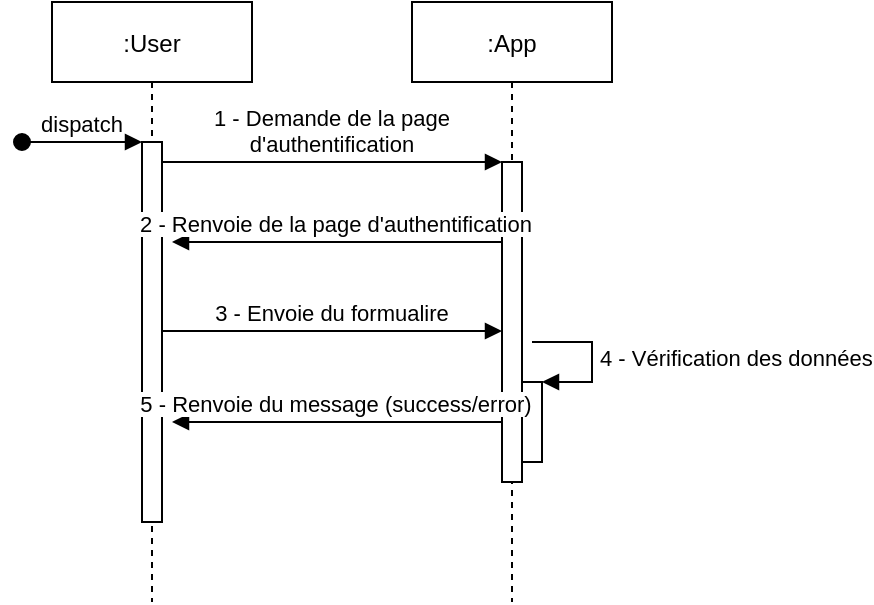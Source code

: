 <mxfile version="20.8.16" type="device"><diagram id="kgpKYQtTHZ0yAKxKKP6v" name="Page-1"><mxGraphModel dx="1482" dy="878" grid="1" gridSize="10" guides="1" tooltips="1" connect="1" arrows="1" fold="1" page="1" pageScale="1" pageWidth="850" pageHeight="1100" math="0" shadow="0"><root><mxCell id="0"/><mxCell id="1" parent="0"/><mxCell id="3nuBFxr9cyL0pnOWT2aG-1" value=":User" style="shape=umlLifeline;perimeter=lifelinePerimeter;container=1;collapsible=0;recursiveResize=0;rounded=0;shadow=0;strokeWidth=1;" parent="1" vertex="1"><mxGeometry x="120" y="80" width="100" height="300" as="geometry"/></mxCell><mxCell id="3nuBFxr9cyL0pnOWT2aG-2" value="" style="points=[];perimeter=orthogonalPerimeter;rounded=0;shadow=0;strokeWidth=1;" parent="3nuBFxr9cyL0pnOWT2aG-1" vertex="1"><mxGeometry x="45" y="70" width="10" height="190" as="geometry"/></mxCell><mxCell id="3nuBFxr9cyL0pnOWT2aG-3" value="dispatch" style="verticalAlign=bottom;startArrow=oval;endArrow=block;startSize=8;shadow=0;strokeWidth=1;" parent="3nuBFxr9cyL0pnOWT2aG-1" target="3nuBFxr9cyL0pnOWT2aG-2" edge="1"><mxGeometry relative="1" as="geometry"><mxPoint x="-15" y="70" as="sourcePoint"/></mxGeometry></mxCell><mxCell id="Sx75zGNoACXPKOo4mID2-2" value="3 - Envoie du formualire" style="verticalAlign=bottom;endArrow=block;entryX=0;entryY=0;shadow=0;strokeWidth=1;" edge="1" parent="3nuBFxr9cyL0pnOWT2aG-1"><mxGeometry relative="1" as="geometry"><mxPoint x="55" y="164.5" as="sourcePoint"/><mxPoint x="225" y="164.5" as="targetPoint"/></mxGeometry></mxCell><mxCell id="3nuBFxr9cyL0pnOWT2aG-5" value=":App" style="shape=umlLifeline;perimeter=lifelinePerimeter;container=1;collapsible=0;recursiveResize=0;rounded=0;shadow=0;strokeWidth=1;" parent="1" vertex="1"><mxGeometry x="300" y="80" width="100" height="300" as="geometry"/></mxCell><mxCell id="3nuBFxr9cyL0pnOWT2aG-6" value="" style="points=[];perimeter=orthogonalPerimeter;rounded=0;shadow=0;strokeWidth=1;" parent="3nuBFxr9cyL0pnOWT2aG-5" vertex="1"><mxGeometry x="45" y="80" width="10" height="160" as="geometry"/></mxCell><mxCell id="Sx75zGNoACXPKOo4mID2-3" value="" style="html=1;points=[];perimeter=orthogonalPerimeter;" vertex="1" parent="3nuBFxr9cyL0pnOWT2aG-5"><mxGeometry x="55" y="190" width="10" height="40" as="geometry"/></mxCell><mxCell id="Sx75zGNoACXPKOo4mID2-4" value="4 - Vérification des données" style="edgeStyle=orthogonalEdgeStyle;html=1;align=left;spacingLeft=2;endArrow=block;rounded=0;entryX=1;entryY=0;" edge="1" target="Sx75zGNoACXPKOo4mID2-3" parent="3nuBFxr9cyL0pnOWT2aG-5"><mxGeometry x="0.013" relative="1" as="geometry"><mxPoint x="60" y="170" as="sourcePoint"/><Array as="points"><mxPoint x="90" y="170"/></Array><mxPoint as="offset"/></mxGeometry></mxCell><mxCell id="3nuBFxr9cyL0pnOWT2aG-8" value="1 - Demande de la page &#10;d'authentification" style="verticalAlign=bottom;endArrow=block;entryX=0;entryY=0;shadow=0;strokeWidth=1;" parent="1" source="3nuBFxr9cyL0pnOWT2aG-2" target="3nuBFxr9cyL0pnOWT2aG-6" edge="1"><mxGeometry relative="1" as="geometry"><mxPoint x="275" y="160" as="sourcePoint"/></mxGeometry></mxCell><mxCell id="3nuBFxr9cyL0pnOWT2aG-9" value="2 - Renvoie de la page d'authentification" style="verticalAlign=bottom;endArrow=block;entryX=1;entryY=0;shadow=0;strokeWidth=1;" parent="1" source="3nuBFxr9cyL0pnOWT2aG-6" edge="1"><mxGeometry x="0.006" relative="1" as="geometry"><mxPoint x="240" y="200" as="sourcePoint"/><mxPoint x="180" y="200" as="targetPoint"/><mxPoint as="offset"/></mxGeometry></mxCell><mxCell id="Sx75zGNoACXPKOo4mID2-5" value="5 - Renvoie du message (success/error)" style="verticalAlign=bottom;endArrow=block;entryX=1;entryY=0;shadow=0;strokeWidth=1;" edge="1" parent="1"><mxGeometry x="0.006" relative="1" as="geometry"><mxPoint x="345" y="290" as="sourcePoint"/><mxPoint x="180" y="290" as="targetPoint"/><mxPoint as="offset"/></mxGeometry></mxCell></root></mxGraphModel></diagram></mxfile>